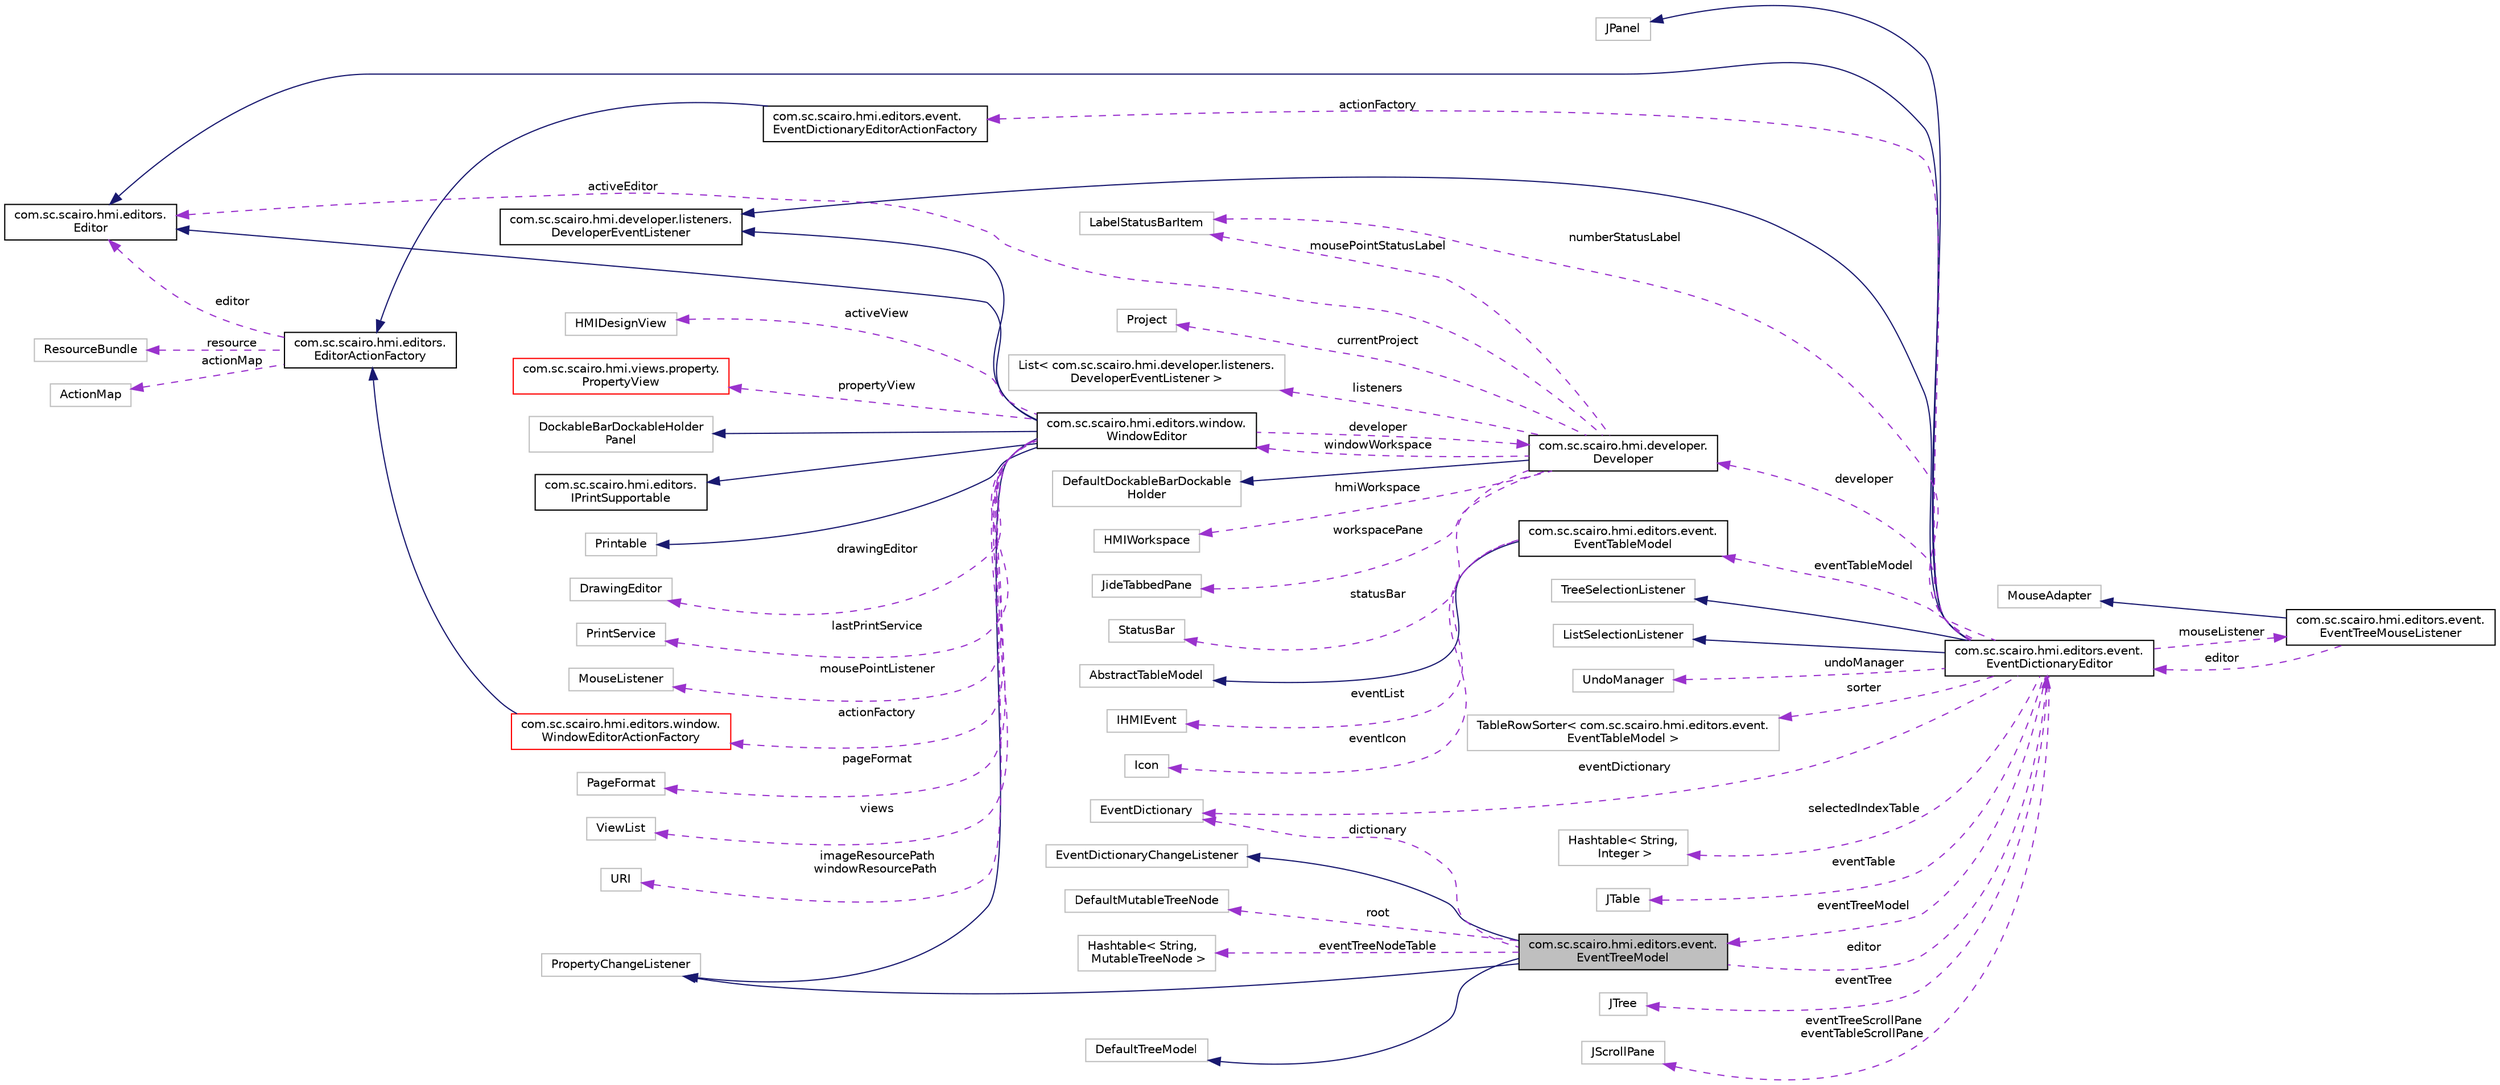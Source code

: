 digraph "com.sc.scairo.hmi.editors.event.EventTreeModel"
{
 // LATEX_PDF_SIZE
  edge [fontname="Helvetica",fontsize="10",labelfontname="Helvetica",labelfontsize="10"];
  node [fontname="Helvetica",fontsize="10",shape=record];
  rankdir="LR";
  Node1 [label="com.sc.scairo.hmi.editors.event.\lEventTreeModel",height=0.2,width=0.4,color="black", fillcolor="grey75", style="filled", fontcolor="black",tooltip=" "];
  Node2 -> Node1 [dir="back",color="midnightblue",fontsize="10",style="solid",fontname="Helvetica"];
  Node2 [label="DefaultTreeModel",height=0.2,width=0.4,color="grey75", fillcolor="white", style="filled",tooltip=" "];
  Node3 -> Node1 [dir="back",color="midnightblue",fontsize="10",style="solid",fontname="Helvetica"];
  Node3 [label="EventDictionaryChangeListener",height=0.2,width=0.4,color="grey75", fillcolor="white", style="filled",tooltip=" "];
  Node4 -> Node1 [dir="back",color="midnightblue",fontsize="10",style="solid",fontname="Helvetica"];
  Node4 [label="PropertyChangeListener",height=0.2,width=0.4,color="grey75", fillcolor="white", style="filled",tooltip=" "];
  Node5 -> Node1 [dir="back",color="darkorchid3",fontsize="10",style="dashed",label=" root" ,fontname="Helvetica"];
  Node5 [label="DefaultMutableTreeNode",height=0.2,width=0.4,color="grey75", fillcolor="white", style="filled",tooltip=" "];
  Node6 -> Node1 [dir="back",color="darkorchid3",fontsize="10",style="dashed",label=" editor" ,fontname="Helvetica"];
  Node6 [label="com.sc.scairo.hmi.editors.event.\lEventDictionaryEditor",height=0.2,width=0.4,color="black", fillcolor="white", style="filled",URL="$classcom_1_1sc_1_1scairo_1_1hmi_1_1editors_1_1event_1_1_event_dictionary_editor.html",tooltip=" "];
  Node7 -> Node6 [dir="back",color="midnightblue",fontsize="10",style="solid",fontname="Helvetica"];
  Node7 [label="JPanel",height=0.2,width=0.4,color="grey75", fillcolor="white", style="filled",tooltip=" "];
  Node8 -> Node6 [dir="back",color="midnightblue",fontsize="10",style="solid",fontname="Helvetica"];
  Node8 [label="com.sc.scairo.hmi.developer.listeners.\lDeveloperEventListener",height=0.2,width=0.4,color="black", fillcolor="white", style="filled",URL="$interfacecom_1_1sc_1_1scairo_1_1hmi_1_1developer_1_1listeners_1_1_developer_event_listener.html",tooltip=" "];
  Node9 -> Node6 [dir="back",color="midnightblue",fontsize="10",style="solid",fontname="Helvetica"];
  Node9 [label="com.sc.scairo.hmi.editors.\lEditor",height=0.2,width=0.4,color="black", fillcolor="white", style="filled",URL="$interfacecom_1_1sc_1_1scairo_1_1hmi_1_1editors_1_1_editor.html",tooltip=" "];
  Node10 -> Node6 [dir="back",color="midnightblue",fontsize="10",style="solid",fontname="Helvetica"];
  Node10 [label="TreeSelectionListener",height=0.2,width=0.4,color="grey75", fillcolor="white", style="filled",tooltip=" "];
  Node11 -> Node6 [dir="back",color="midnightblue",fontsize="10",style="solid",fontname="Helvetica"];
  Node11 [label="ListSelectionListener",height=0.2,width=0.4,color="grey75", fillcolor="white", style="filled",tooltip=" "];
  Node1 -> Node6 [dir="back",color="darkorchid3",fontsize="10",style="dashed",label=" eventTreeModel" ,fontname="Helvetica"];
  Node12 -> Node6 [dir="back",color="darkorchid3",fontsize="10",style="dashed",label=" undoManager" ,fontname="Helvetica"];
  Node12 [label="UndoManager",height=0.2,width=0.4,color="grey75", fillcolor="white", style="filled",tooltip=" "];
  Node13 -> Node6 [dir="back",color="darkorchid3",fontsize="10",style="dashed",label=" sorter" ,fontname="Helvetica"];
  Node13 [label="TableRowSorter\< com.sc.scairo.hmi.editors.event.\lEventTableModel \>",height=0.2,width=0.4,color="grey75", fillcolor="white", style="filled",tooltip=" "];
  Node14 -> Node6 [dir="back",color="darkorchid3",fontsize="10",style="dashed",label=" eventTableModel" ,fontname="Helvetica"];
  Node14 [label="com.sc.scairo.hmi.editors.event.\lEventTableModel",height=0.2,width=0.4,color="black", fillcolor="white", style="filled",URL="$classcom_1_1sc_1_1scairo_1_1hmi_1_1editors_1_1event_1_1_event_table_model.html",tooltip=" "];
  Node15 -> Node14 [dir="back",color="midnightblue",fontsize="10",style="solid",fontname="Helvetica"];
  Node15 [label="AbstractTableModel",height=0.2,width=0.4,color="grey75", fillcolor="white", style="filled",tooltip=" "];
  Node16 -> Node14 [dir="back",color="darkorchid3",fontsize="10",style="dashed",label=" eventList" ,fontname="Helvetica"];
  Node16 [label="IHMIEvent",height=0.2,width=0.4,color="grey75", fillcolor="white", style="filled",tooltip=" "];
  Node17 -> Node14 [dir="back",color="darkorchid3",fontsize="10",style="dashed",label=" eventIcon" ,fontname="Helvetica"];
  Node17 [label="Icon",height=0.2,width=0.4,color="grey75", fillcolor="white", style="filled",tooltip=" "];
  Node18 -> Node6 [dir="back",color="darkorchid3",fontsize="10",style="dashed",label=" numberStatusLabel" ,fontname="Helvetica"];
  Node18 [label="LabelStatusBarItem",height=0.2,width=0.4,color="grey75", fillcolor="white", style="filled",tooltip=" "];
  Node19 -> Node6 [dir="back",color="darkorchid3",fontsize="10",style="dashed",label=" selectedIndexTable" ,fontname="Helvetica"];
  Node19 [label="Hashtable\< String,\l Integer \>",height=0.2,width=0.4,color="grey75", fillcolor="white", style="filled",tooltip=" "];
  Node20 -> Node6 [dir="back",color="darkorchid3",fontsize="10",style="dashed",label=" actionFactory" ,fontname="Helvetica"];
  Node20 [label="com.sc.scairo.hmi.editors.event.\lEventDictionaryEditorActionFactory",height=0.2,width=0.4,color="black", fillcolor="white", style="filled",URL="$classcom_1_1sc_1_1scairo_1_1hmi_1_1editors_1_1event_1_1_event_dictionary_editor_action_factory.html",tooltip=" "];
  Node21 -> Node20 [dir="back",color="midnightblue",fontsize="10",style="solid",fontname="Helvetica"];
  Node21 [label="com.sc.scairo.hmi.editors.\lEditorActionFactory",height=0.2,width=0.4,color="black", fillcolor="white", style="filled",URL="$classcom_1_1sc_1_1scairo_1_1hmi_1_1editors_1_1_editor_action_factory.html",tooltip=" "];
  Node22 -> Node21 [dir="back",color="darkorchid3",fontsize="10",style="dashed",label=" resource" ,fontname="Helvetica"];
  Node22 [label="ResourceBundle",height=0.2,width=0.4,color="grey75", fillcolor="white", style="filled",tooltip=" "];
  Node23 -> Node21 [dir="back",color="darkorchid3",fontsize="10",style="dashed",label=" actionMap" ,fontname="Helvetica"];
  Node23 [label="ActionMap",height=0.2,width=0.4,color="grey75", fillcolor="white", style="filled",tooltip=" "];
  Node9 -> Node21 [dir="back",color="darkorchid3",fontsize="10",style="dashed",label=" editor" ,fontname="Helvetica"];
  Node24 -> Node6 [dir="back",color="darkorchid3",fontsize="10",style="dashed",label=" mouseListener" ,fontname="Helvetica"];
  Node24 [label="com.sc.scairo.hmi.editors.event.\lEventTreeMouseListener",height=0.2,width=0.4,color="black", fillcolor="white", style="filled",URL="$classcom_1_1sc_1_1scairo_1_1hmi_1_1editors_1_1event_1_1_event_tree_mouse_listener.html",tooltip=" "];
  Node25 -> Node24 [dir="back",color="midnightblue",fontsize="10",style="solid",fontname="Helvetica"];
  Node25 [label="MouseAdapter",height=0.2,width=0.4,color="grey75", fillcolor="white", style="filled",tooltip=" "];
  Node6 -> Node24 [dir="back",color="darkorchid3",fontsize="10",style="dashed",label=" editor" ,fontname="Helvetica"];
  Node26 -> Node6 [dir="back",color="darkorchid3",fontsize="10",style="dashed",label=" eventTable" ,fontname="Helvetica"];
  Node26 [label="JTable",height=0.2,width=0.4,color="grey75", fillcolor="white", style="filled",tooltip=" "];
  Node27 -> Node6 [dir="back",color="darkorchid3",fontsize="10",style="dashed",label=" eventDictionary" ,fontname="Helvetica"];
  Node27 [label="EventDictionary",height=0.2,width=0.4,color="grey75", fillcolor="white", style="filled",tooltip=" "];
  Node28 -> Node6 [dir="back",color="darkorchid3",fontsize="10",style="dashed",label=" developer" ,fontname="Helvetica"];
  Node28 [label="com.sc.scairo.hmi.developer.\lDeveloper",height=0.2,width=0.4,color="black", fillcolor="white", style="filled",URL="$classcom_1_1sc_1_1scairo_1_1hmi_1_1developer_1_1_developer.html",tooltip=" "];
  Node29 -> Node28 [dir="back",color="midnightblue",fontsize="10",style="solid",fontname="Helvetica"];
  Node29 [label="DefaultDockableBarDockable\lHolder",height=0.2,width=0.4,color="grey75", fillcolor="white", style="filled",tooltip=" "];
  Node30 -> Node28 [dir="back",color="darkorchid3",fontsize="10",style="dashed",label=" hmiWorkspace" ,fontname="Helvetica"];
  Node30 [label="HMIWorkspace",height=0.2,width=0.4,color="grey75", fillcolor="white", style="filled",tooltip=" "];
  Node31 -> Node28 [dir="back",color="darkorchid3",fontsize="10",style="dashed",label=" windowWorkspace" ,fontname="Helvetica"];
  Node31 [label="com.sc.scairo.hmi.editors.window.\lWindowEditor",height=0.2,width=0.4,color="black", fillcolor="white", style="filled",URL="$classcom_1_1sc_1_1scairo_1_1hmi_1_1editors_1_1window_1_1_window_editor.html",tooltip=" "];
  Node32 -> Node31 [dir="back",color="midnightblue",fontsize="10",style="solid",fontname="Helvetica"];
  Node32 [label="DockableBarDockableHolder\lPanel",height=0.2,width=0.4,color="grey75", fillcolor="white", style="filled",tooltip=" "];
  Node8 -> Node31 [dir="back",color="midnightblue",fontsize="10",style="solid",fontname="Helvetica"];
  Node4 -> Node31 [dir="back",color="midnightblue",fontsize="10",style="solid",fontname="Helvetica"];
  Node9 -> Node31 [dir="back",color="midnightblue",fontsize="10",style="solid",fontname="Helvetica"];
  Node33 -> Node31 [dir="back",color="midnightblue",fontsize="10",style="solid",fontname="Helvetica"];
  Node33 [label="com.sc.scairo.hmi.editors.\lIPrintSupportable",height=0.2,width=0.4,color="black", fillcolor="white", style="filled",URL="$interfacecom_1_1sc_1_1scairo_1_1hmi_1_1editors_1_1_i_print_supportable.html",tooltip=" "];
  Node34 -> Node31 [dir="back",color="midnightblue",fontsize="10",style="solid",fontname="Helvetica"];
  Node34 [label="Printable",height=0.2,width=0.4,color="grey75", fillcolor="white", style="filled",tooltip=" "];
  Node35 -> Node31 [dir="back",color="darkorchid3",fontsize="10",style="dashed",label=" drawingEditor" ,fontname="Helvetica"];
  Node35 [label="DrawingEditor",height=0.2,width=0.4,color="grey75", fillcolor="white", style="filled",tooltip=" "];
  Node36 -> Node31 [dir="back",color="darkorchid3",fontsize="10",style="dashed",label=" lastPrintService" ,fontname="Helvetica"];
  Node36 [label="PrintService",height=0.2,width=0.4,color="grey75", fillcolor="white", style="filled",tooltip=" "];
  Node37 -> Node31 [dir="back",color="darkorchid3",fontsize="10",style="dashed",label=" mousePointListener" ,fontname="Helvetica"];
  Node37 [label="MouseListener",height=0.2,width=0.4,color="grey75", fillcolor="white", style="filled",tooltip=" "];
  Node38 -> Node31 [dir="back",color="darkorchid3",fontsize="10",style="dashed",label=" pageFormat" ,fontname="Helvetica"];
  Node38 [label="PageFormat",height=0.2,width=0.4,color="grey75", fillcolor="white", style="filled",tooltip=" "];
  Node39 -> Node31 [dir="back",color="darkorchid3",fontsize="10",style="dashed",label=" views" ,fontname="Helvetica"];
  Node39 [label="ViewList",height=0.2,width=0.4,color="grey75", fillcolor="white", style="filled",tooltip=" "];
  Node40 -> Node31 [dir="back",color="darkorchid3",fontsize="10",style="dashed",label=" imageResourcePath\nwindowResourcePath" ,fontname="Helvetica"];
  Node40 [label="URI",height=0.2,width=0.4,color="grey75", fillcolor="white", style="filled",tooltip=" "];
  Node41 -> Node31 [dir="back",color="darkorchid3",fontsize="10",style="dashed",label=" activeView" ,fontname="Helvetica"];
  Node41 [label="HMIDesignView",height=0.2,width=0.4,color="grey75", fillcolor="white", style="filled",tooltip=" "];
  Node28 -> Node31 [dir="back",color="darkorchid3",fontsize="10",style="dashed",label=" developer" ,fontname="Helvetica"];
  Node42 -> Node31 [dir="back",color="darkorchid3",fontsize="10",style="dashed",label=" propertyView" ,fontname="Helvetica"];
  Node42 [label="com.sc.scairo.hmi.views.property.\lPropertyView",height=0.2,width=0.4,color="red", fillcolor="white", style="filled",URL="$classcom_1_1sc_1_1scairo_1_1hmi_1_1views_1_1property_1_1_property_view.html",tooltip=" "];
  Node68 -> Node31 [dir="back",color="darkorchid3",fontsize="10",style="dashed",label=" actionFactory" ,fontname="Helvetica"];
  Node68 [label="com.sc.scairo.hmi.editors.window.\lWindowEditorActionFactory",height=0.2,width=0.4,color="red", fillcolor="white", style="filled",URL="$classcom_1_1sc_1_1scairo_1_1hmi_1_1editors_1_1window_1_1_window_editor_action_factory.html",tooltip=" "];
  Node21 -> Node68 [dir="back",color="midnightblue",fontsize="10",style="solid",fontname="Helvetica"];
  Node18 -> Node28 [dir="back",color="darkorchid3",fontsize="10",style="dashed",label=" mousePointStatusLabel" ,fontname="Helvetica"];
  Node73 -> Node28 [dir="back",color="darkorchid3",fontsize="10",style="dashed",label=" workspacePane" ,fontname="Helvetica"];
  Node73 [label="JideTabbedPane",height=0.2,width=0.4,color="grey75", fillcolor="white", style="filled",tooltip=" "];
  Node74 -> Node28 [dir="back",color="darkorchid3",fontsize="10",style="dashed",label=" statusBar" ,fontname="Helvetica"];
  Node74 [label="StatusBar",height=0.2,width=0.4,color="grey75", fillcolor="white", style="filled",tooltip=" "];
  Node75 -> Node28 [dir="back",color="darkorchid3",fontsize="10",style="dashed",label=" currentProject" ,fontname="Helvetica"];
  Node75 [label="Project",height=0.2,width=0.4,color="grey75", fillcolor="white", style="filled",tooltip=" "];
  Node76 -> Node28 [dir="back",color="darkorchid3",fontsize="10",style="dashed",label=" listeners" ,fontname="Helvetica"];
  Node76 [label="List\< com.sc.scairo.hmi.developer.listeners.\lDeveloperEventListener \>",height=0.2,width=0.4,color="grey75", fillcolor="white", style="filled",tooltip=" "];
  Node9 -> Node28 [dir="back",color="darkorchid3",fontsize="10",style="dashed",label=" activeEditor" ,fontname="Helvetica"];
  Node77 -> Node6 [dir="back",color="darkorchid3",fontsize="10",style="dashed",label=" eventTree" ,fontname="Helvetica"];
  Node77 [label="JTree",height=0.2,width=0.4,color="grey75", fillcolor="white", style="filled",tooltip=" "];
  Node78 -> Node6 [dir="back",color="darkorchid3",fontsize="10",style="dashed",label=" eventTreeScrollPane\neventTableScrollPane" ,fontname="Helvetica"];
  Node78 [label="JScrollPane",height=0.2,width=0.4,color="grey75", fillcolor="white", style="filled",tooltip=" "];
  Node79 -> Node1 [dir="back",color="darkorchid3",fontsize="10",style="dashed",label=" eventTreeNodeTable" ,fontname="Helvetica"];
  Node79 [label="Hashtable\< String,\l MutableTreeNode \>",height=0.2,width=0.4,color="grey75", fillcolor="white", style="filled",tooltip=" "];
  Node27 -> Node1 [dir="back",color="darkorchid3",fontsize="10",style="dashed",label=" dictionary" ,fontname="Helvetica"];
}
